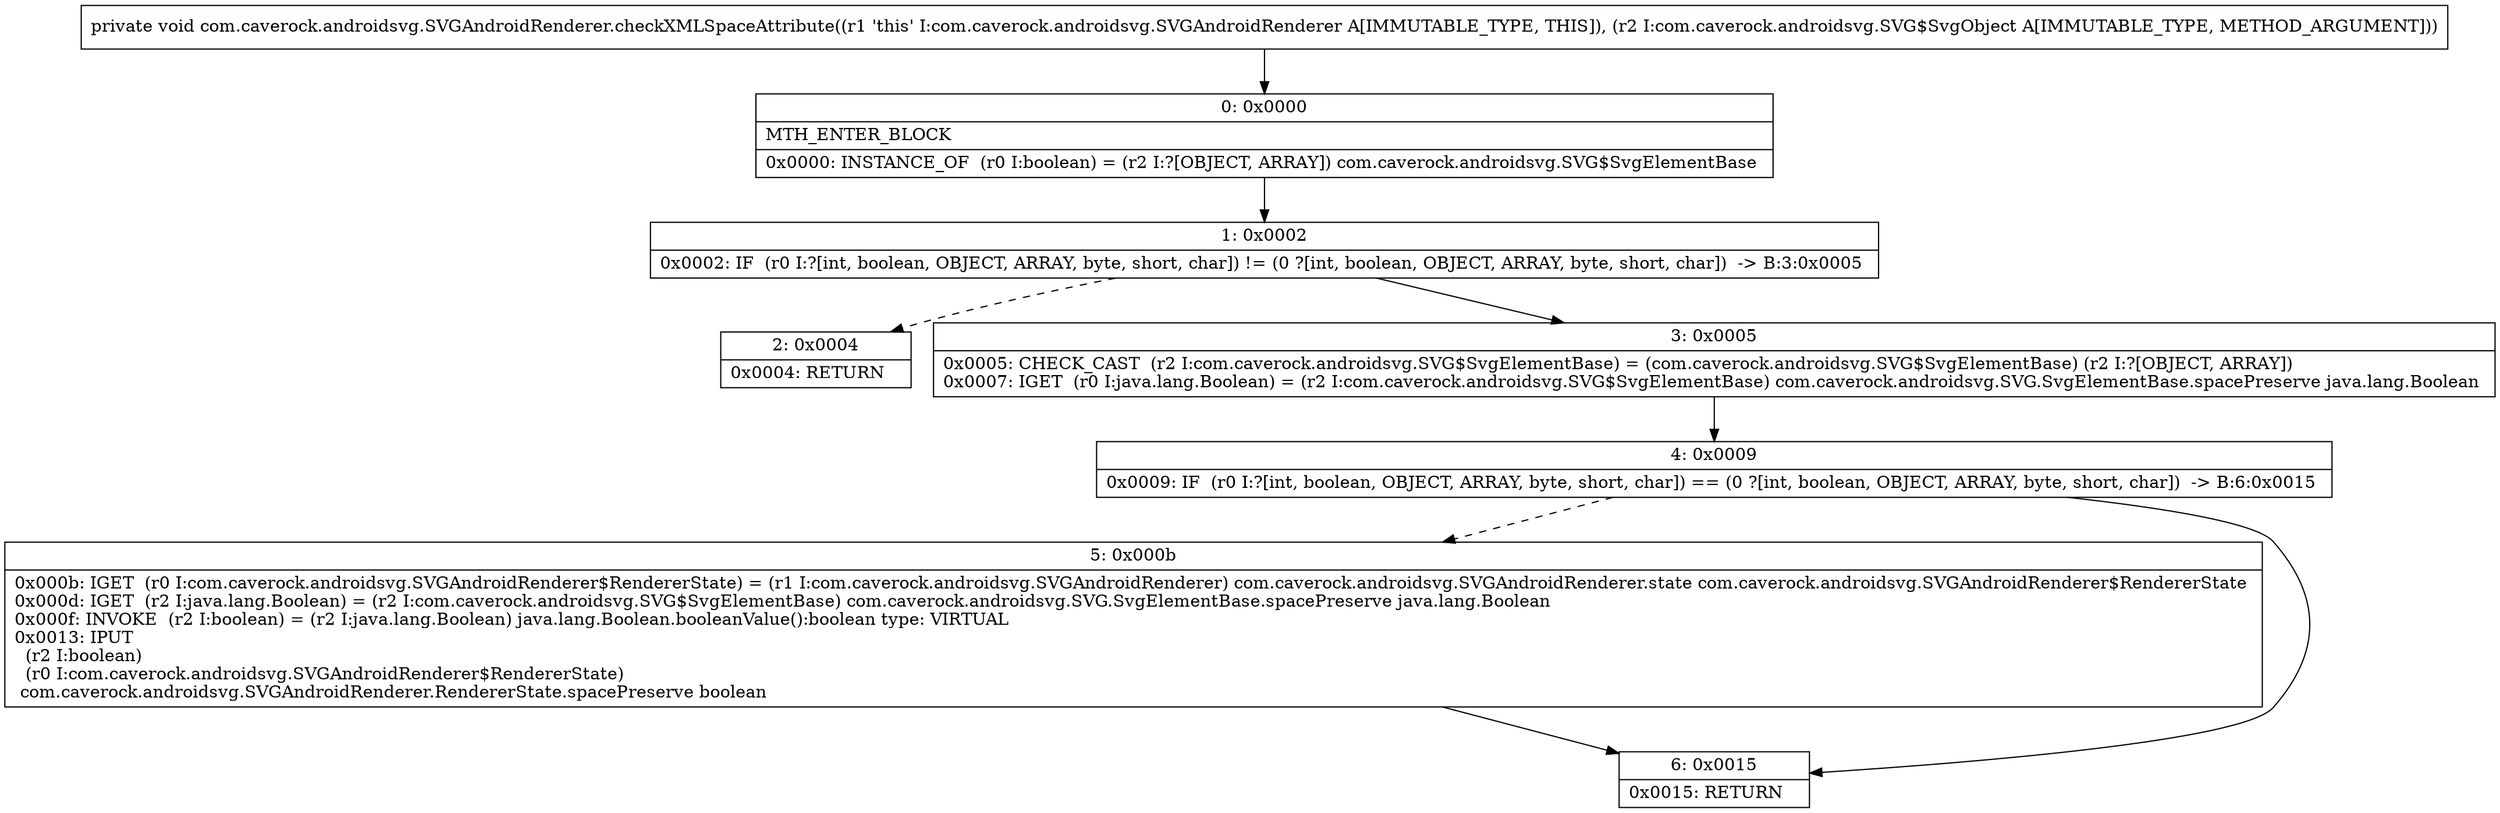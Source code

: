 digraph "CFG forcom.caverock.androidsvg.SVGAndroidRenderer.checkXMLSpaceAttribute(Lcom\/caverock\/androidsvg\/SVG$SvgObject;)V" {
Node_0 [shape=record,label="{0\:\ 0x0000|MTH_ENTER_BLOCK\l|0x0000: INSTANCE_OF  (r0 I:boolean) = (r2 I:?[OBJECT, ARRAY]) com.caverock.androidsvg.SVG$SvgElementBase \l}"];
Node_1 [shape=record,label="{1\:\ 0x0002|0x0002: IF  (r0 I:?[int, boolean, OBJECT, ARRAY, byte, short, char]) != (0 ?[int, boolean, OBJECT, ARRAY, byte, short, char])  \-\> B:3:0x0005 \l}"];
Node_2 [shape=record,label="{2\:\ 0x0004|0x0004: RETURN   \l}"];
Node_3 [shape=record,label="{3\:\ 0x0005|0x0005: CHECK_CAST  (r2 I:com.caverock.androidsvg.SVG$SvgElementBase) = (com.caverock.androidsvg.SVG$SvgElementBase) (r2 I:?[OBJECT, ARRAY]) \l0x0007: IGET  (r0 I:java.lang.Boolean) = (r2 I:com.caverock.androidsvg.SVG$SvgElementBase) com.caverock.androidsvg.SVG.SvgElementBase.spacePreserve java.lang.Boolean \l}"];
Node_4 [shape=record,label="{4\:\ 0x0009|0x0009: IF  (r0 I:?[int, boolean, OBJECT, ARRAY, byte, short, char]) == (0 ?[int, boolean, OBJECT, ARRAY, byte, short, char])  \-\> B:6:0x0015 \l}"];
Node_5 [shape=record,label="{5\:\ 0x000b|0x000b: IGET  (r0 I:com.caverock.androidsvg.SVGAndroidRenderer$RendererState) = (r1 I:com.caverock.androidsvg.SVGAndroidRenderer) com.caverock.androidsvg.SVGAndroidRenderer.state com.caverock.androidsvg.SVGAndroidRenderer$RendererState \l0x000d: IGET  (r2 I:java.lang.Boolean) = (r2 I:com.caverock.androidsvg.SVG$SvgElementBase) com.caverock.androidsvg.SVG.SvgElementBase.spacePreserve java.lang.Boolean \l0x000f: INVOKE  (r2 I:boolean) = (r2 I:java.lang.Boolean) java.lang.Boolean.booleanValue():boolean type: VIRTUAL \l0x0013: IPUT  \l  (r2 I:boolean)\l  (r0 I:com.caverock.androidsvg.SVGAndroidRenderer$RendererState)\l com.caverock.androidsvg.SVGAndroidRenderer.RendererState.spacePreserve boolean \l}"];
Node_6 [shape=record,label="{6\:\ 0x0015|0x0015: RETURN   \l}"];
MethodNode[shape=record,label="{private void com.caverock.androidsvg.SVGAndroidRenderer.checkXMLSpaceAttribute((r1 'this' I:com.caverock.androidsvg.SVGAndroidRenderer A[IMMUTABLE_TYPE, THIS]), (r2 I:com.caverock.androidsvg.SVG$SvgObject A[IMMUTABLE_TYPE, METHOD_ARGUMENT])) }"];
MethodNode -> Node_0;
Node_0 -> Node_1;
Node_1 -> Node_2[style=dashed];
Node_1 -> Node_3;
Node_3 -> Node_4;
Node_4 -> Node_5[style=dashed];
Node_4 -> Node_6;
Node_5 -> Node_6;
}


